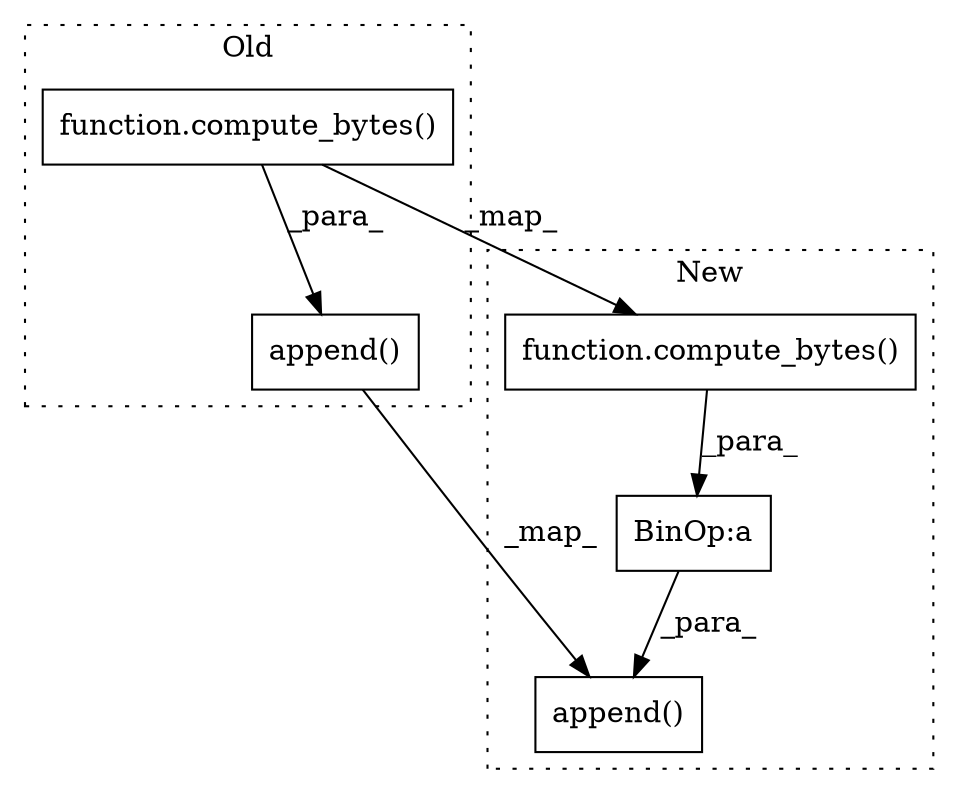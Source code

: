 digraph G {
subgraph cluster0 {
1 [label="function.compute_bytes()" a="75" s="6982,7006" l="14,1" shape="box"];
4 [label="append()" a="75" s="6957,7007" l="25,1" shape="box"];
label = "Old";
style="dotted";
}
subgraph cluster1 {
2 [label="function.compute_bytes()" a="75" s="11880,11904" l="14,1" shape="box"];
3 [label="BinOp:a" a="82" s="11905" l="3" shape="box"];
5 [label="append()" a="75" s="11855,11938" l="25,1" shape="box"];
label = "New";
style="dotted";
}
1 -> 4 [label="_para_"];
1 -> 2 [label="_map_"];
2 -> 3 [label="_para_"];
3 -> 5 [label="_para_"];
4 -> 5 [label="_map_"];
}
